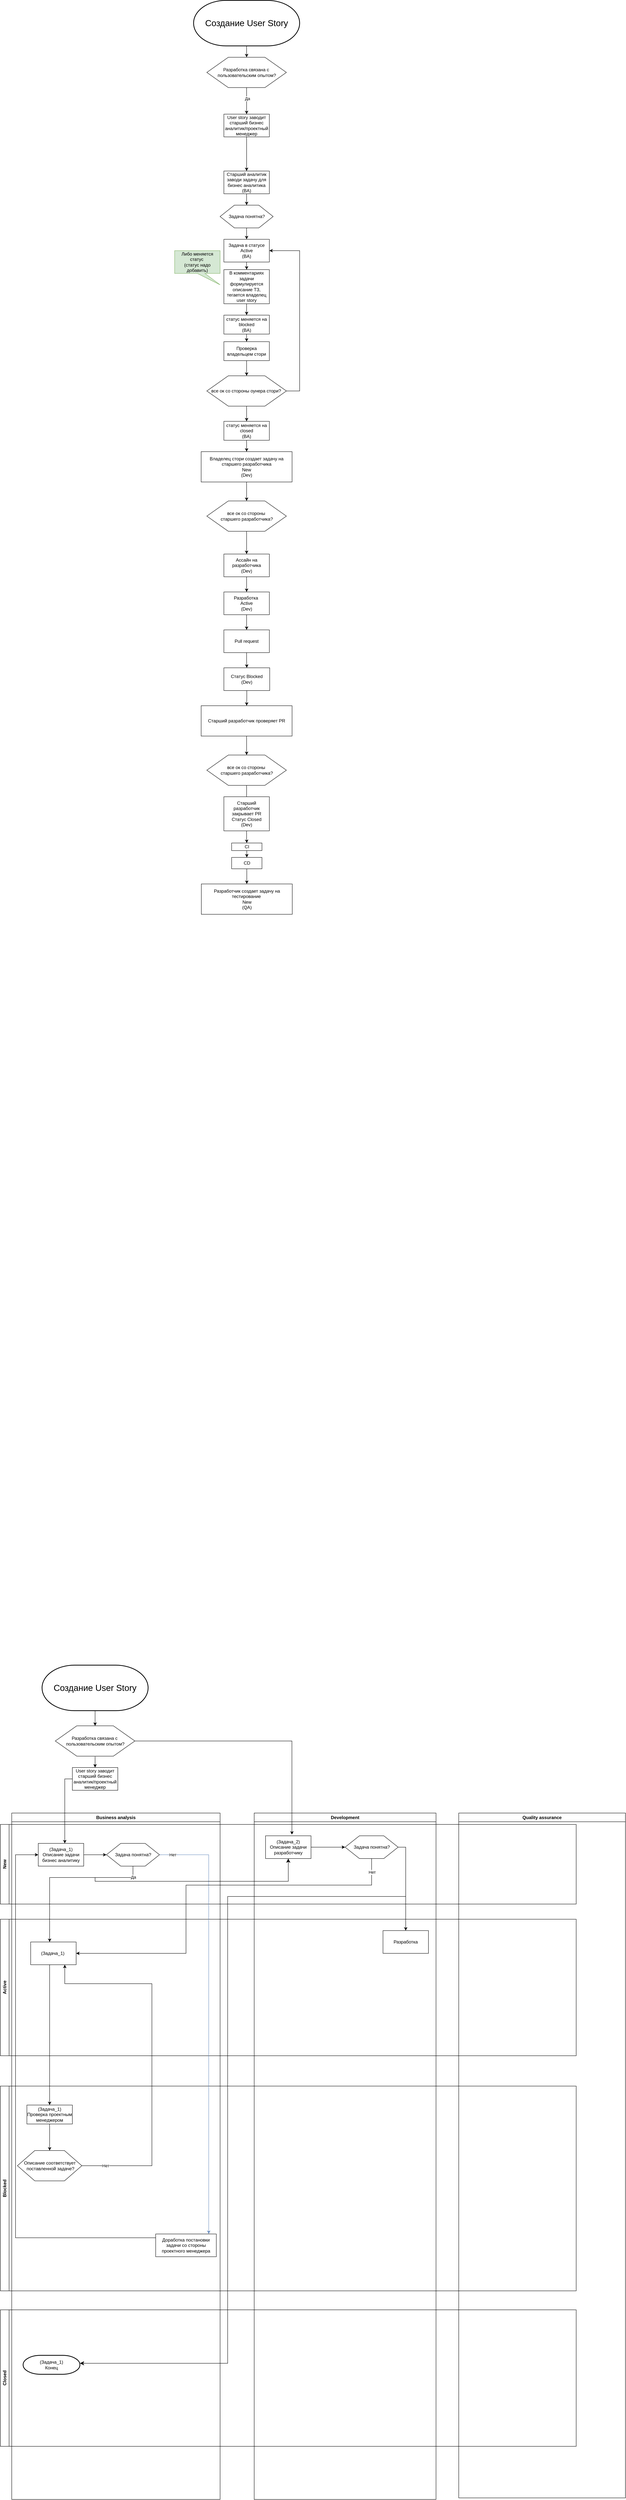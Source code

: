 <mxfile version="24.4.6" type="github" pages="2">
  <diagram id="C5RBs43oDa-KdzZeNtuy" name="Page-1">
    <mxGraphModel dx="1434" dy="5521" grid="1" gridSize="10" guides="1" tooltips="1" connect="1" arrows="1" fold="1" page="1" pageScale="1" pageWidth="827" pageHeight="1169" math="0" shadow="0">
      <root>
        <mxCell id="WIyWlLk6GJQsqaUBKTNV-0" />
        <mxCell id="WIyWlLk6GJQsqaUBKTNV-1" parent="WIyWlLk6GJQsqaUBKTNV-0" />
        <mxCell id="5FlebmdaXm4I7YoFL0KW-23" value="" style="edgeStyle=orthogonalEdgeStyle;rounded=0;orthogonalLoop=1;jettySize=auto;html=1;" parent="WIyWlLk6GJQsqaUBKTNV-1" source="5FlebmdaXm4I7YoFL0KW-0" target="5FlebmdaXm4I7YoFL0KW-27" edge="1">
          <mxGeometry relative="1" as="geometry">
            <mxPoint x="260" y="40.0" as="targetPoint" />
          </mxGeometry>
        </mxCell>
        <mxCell id="5FlebmdaXm4I7YoFL0KW-0" value="&lt;font style=&quot;font-size: 23px;&quot;&gt;Создание User Story&lt;/font&gt;" style="strokeWidth=2;html=1;shape=mxgraph.flowchart.terminator;whiteSpace=wrap;" parent="WIyWlLk6GJQsqaUBKTNV-1" vertex="1">
          <mxGeometry x="120" y="-190" width="280" height="120" as="geometry" />
        </mxCell>
        <mxCell id="5FlebmdaXm4I7YoFL0KW-15" value="Business analysis" style="swimlane;whiteSpace=wrap;html=1;" parent="WIyWlLk6GJQsqaUBKTNV-1" vertex="1">
          <mxGeometry x="40" y="200" width="550" height="1810" as="geometry">
            <mxRectangle x="40" y="200" width="140" height="30" as="alternateBounds" />
          </mxGeometry>
        </mxCell>
        <mxCell id="5FlebmdaXm4I7YoFL0KW-20" value="Blocked" style="swimlane;horizontal=0;whiteSpace=wrap;html=1;movable=1;resizable=1;rotatable=1;deletable=1;editable=1;locked=0;connectable=1;" parent="5FlebmdaXm4I7YoFL0KW-15" vertex="1">
          <mxGeometry x="-30" y="720" width="1520" height="540" as="geometry">
            <mxRectangle x="-30" y="640" width="40" height="70" as="alternateBounds" />
          </mxGeometry>
        </mxCell>
        <mxCell id="5FlebmdaXm4I7YoFL0KW-39" value="Доработка постановки задачи со стороны проектного менеджера" style="whiteSpace=wrap;html=1;arcSize=6;movable=1;resizable=1;rotatable=1;deletable=1;editable=1;locked=0;connectable=1;direction=west;" parent="5FlebmdaXm4I7YoFL0KW-20" vertex="1">
          <mxGeometry x="410" y="390" width="160" height="60" as="geometry" />
        </mxCell>
        <mxCell id="5FlebmdaXm4I7YoFL0KW-46" value="Описание соответствует&lt;div&gt;&amp;nbsp;поставленной задаче?&lt;/div&gt;" style="verticalLabelPosition=middle;verticalAlign=middle;html=1;shape=hexagon;perimeter=hexagonPerimeter2;arcSize=6;size=0.27;labelPosition=center;align=center;" parent="5FlebmdaXm4I7YoFL0KW-20" vertex="1">
          <mxGeometry x="45" y="170" width="170" height="80" as="geometry" />
        </mxCell>
        <mxCell id="5FlebmdaXm4I7YoFL0KW-53" style="edgeStyle=orthogonalEdgeStyle;rounded=0;orthogonalLoop=1;jettySize=auto;html=1;" parent="5FlebmdaXm4I7YoFL0KW-20" source="5FlebmdaXm4I7YoFL0KW-51" target="5FlebmdaXm4I7YoFL0KW-46" edge="1">
          <mxGeometry relative="1" as="geometry" />
        </mxCell>
        <mxCell id="5FlebmdaXm4I7YoFL0KW-51" value="(Задача_1)&lt;div&gt;Проверка проектным менеджером&lt;/div&gt;" style="whiteSpace=wrap;html=1;arcSize=6;" parent="5FlebmdaXm4I7YoFL0KW-20" vertex="1">
          <mxGeometry x="70" y="50" width="120" height="50" as="geometry" />
        </mxCell>
        <mxCell id="5FlebmdaXm4I7YoFL0KW-54" value="Closed" style="swimlane;horizontal=0;whiteSpace=wrap;html=1;startSize=23;" parent="5FlebmdaXm4I7YoFL0KW-15" vertex="1">
          <mxGeometry x="-30" y="1310" width="1520" height="360" as="geometry">
            <mxRectangle x="10" y="480" width="40" height="60" as="alternateBounds" />
          </mxGeometry>
        </mxCell>
        <mxCell id="5FlebmdaXm4I7YoFL0KW-81" value="(Задача_1)&lt;div&gt;Конец&lt;/div&gt;" style="strokeWidth=2;html=1;shape=mxgraph.flowchart.terminator;whiteSpace=wrap;" parent="5FlebmdaXm4I7YoFL0KW-54" vertex="1">
          <mxGeometry x="60" y="120" width="150" height="50" as="geometry" />
        </mxCell>
        <mxCell id="5FlebmdaXm4I7YoFL0KW-16" value="Development" style="swimlane;whiteSpace=wrap;html=1;" parent="WIyWlLk6GJQsqaUBKTNV-1" vertex="1">
          <mxGeometry x="680" y="200" width="480" height="1810" as="geometry" />
        </mxCell>
        <mxCell id="5FlebmdaXm4I7YoFL0KW-17" value="Quality assurance" style="swimlane;whiteSpace=wrap;html=1;" parent="WIyWlLk6GJQsqaUBKTNV-1" vertex="1">
          <mxGeometry x="1220" y="200" width="440" height="1806" as="geometry" />
        </mxCell>
        <mxCell id="5FlebmdaXm4I7YoFL0KW-18" value="New" style="swimlane;horizontal=0;whiteSpace=wrap;html=1;" parent="WIyWlLk6GJQsqaUBKTNV-1" vertex="1">
          <mxGeometry x="10" y="230" width="1520" height="210" as="geometry">
            <mxRectangle x="10" y="230" width="40" height="50" as="alternateBounds" />
          </mxGeometry>
        </mxCell>
        <mxCell id="5FlebmdaXm4I7YoFL0KW-35" style="edgeStyle=orthogonalEdgeStyle;rounded=0;orthogonalLoop=1;jettySize=auto;html=1;" parent="5FlebmdaXm4I7YoFL0KW-18" source="5FlebmdaXm4I7YoFL0KW-32" target="5FlebmdaXm4I7YoFL0KW-34" edge="1">
          <mxGeometry relative="1" as="geometry" />
        </mxCell>
        <mxCell id="5FlebmdaXm4I7YoFL0KW-32" value="(Задача_1) Описание задачи бизнес аналитику" style="whiteSpace=wrap;html=1;arcSize=6;" parent="5FlebmdaXm4I7YoFL0KW-18" vertex="1">
          <mxGeometry x="100" y="50" width="120" height="60" as="geometry" />
        </mxCell>
        <mxCell id="5FlebmdaXm4I7YoFL0KW-34" value="Задача понятна?" style="verticalLabelPosition=middle;verticalAlign=middle;html=1;shape=hexagon;perimeter=hexagonPerimeter2;arcSize=6;size=0.27;labelPosition=center;align=center;" parent="5FlebmdaXm4I7YoFL0KW-18" vertex="1">
          <mxGeometry x="280" y="50" width="140" height="60" as="geometry" />
        </mxCell>
        <mxCell id="5FlebmdaXm4I7YoFL0KW-74" style="edgeStyle=orthogonalEdgeStyle;rounded=0;orthogonalLoop=1;jettySize=auto;html=1;" parent="5FlebmdaXm4I7YoFL0KW-18" source="5FlebmdaXm4I7YoFL0KW-67" target="5FlebmdaXm4I7YoFL0KW-73" edge="1">
          <mxGeometry relative="1" as="geometry" />
        </mxCell>
        <mxCell id="5FlebmdaXm4I7YoFL0KW-67" value="(Задача_2) Описание задачи разработчику" style="whiteSpace=wrap;html=1;arcSize=6;" parent="5FlebmdaXm4I7YoFL0KW-18" vertex="1">
          <mxGeometry x="700" y="30" width="120" height="60" as="geometry" />
        </mxCell>
        <mxCell id="5FlebmdaXm4I7YoFL0KW-73" value="Задача понятна?" style="verticalLabelPosition=middle;verticalAlign=middle;html=1;shape=hexagon;perimeter=hexagonPerimeter2;arcSize=6;size=0.27;labelPosition=center;align=center;" parent="5FlebmdaXm4I7YoFL0KW-18" vertex="1">
          <mxGeometry x="910" y="30" width="140" height="60" as="geometry" />
        </mxCell>
        <mxCell id="5FlebmdaXm4I7YoFL0KW-19" value="Active" style="swimlane;horizontal=0;whiteSpace=wrap;html=1;" parent="WIyWlLk6GJQsqaUBKTNV-1" vertex="1">
          <mxGeometry x="10" y="480" width="1520" height="360" as="geometry">
            <mxRectangle x="10" y="480" width="40" height="60" as="alternateBounds" />
          </mxGeometry>
        </mxCell>
        <mxCell id="5FlebmdaXm4I7YoFL0KW-43" value="(Задача_1)&amp;nbsp;" style="whiteSpace=wrap;html=1;arcSize=6;" parent="5FlebmdaXm4I7YoFL0KW-19" vertex="1">
          <mxGeometry x="80" y="60" width="120" height="60" as="geometry" />
        </mxCell>
        <mxCell id="5FlebmdaXm4I7YoFL0KW-29" value="" style="edgeStyle=orthogonalEdgeStyle;rounded=0;orthogonalLoop=1;jettySize=auto;html=1;" parent="WIyWlLk6GJQsqaUBKTNV-1" source="5FlebmdaXm4I7YoFL0KW-27" target="5FlebmdaXm4I7YoFL0KW-28" edge="1">
          <mxGeometry relative="1" as="geometry" />
        </mxCell>
        <mxCell id="5FlebmdaXm4I7YoFL0KW-30" value="Да" style="edgeLabel;html=1;align=center;verticalAlign=middle;resizable=0;points=[];" parent="5FlebmdaXm4I7YoFL0KW-29" vertex="1" connectable="0">
          <mxGeometry x="0.234" relative="1" as="geometry">
            <mxPoint y="-17" as="offset" />
          </mxGeometry>
        </mxCell>
        <mxCell id="WeT4NNBmdw8FDTTib6vf-0" style="edgeStyle=orthogonalEdgeStyle;rounded=0;orthogonalLoop=1;jettySize=auto;html=1;entryX=0.58;entryY=-0.052;entryDx=0;entryDy=0;entryPerimeter=0;" edge="1" parent="WIyWlLk6GJQsqaUBKTNV-1" source="5FlebmdaXm4I7YoFL0KW-27" target="5FlebmdaXm4I7YoFL0KW-67">
          <mxGeometry relative="1" as="geometry">
            <mxPoint x="850" y="150" as="targetPoint" />
          </mxGeometry>
        </mxCell>
        <mxCell id="5FlebmdaXm4I7YoFL0KW-27" value="Разработка с&lt;span style=&quot;background-color: initial;&quot;&gt;вязана с&amp;nbsp;&lt;/span&gt;&lt;div&gt;&lt;span style=&quot;background-color: initial;&quot;&gt;пользовательским опытом?&lt;/span&gt;&lt;/div&gt;" style="verticalLabelPosition=middle;verticalAlign=middle;html=1;shape=hexagon;perimeter=hexagonPerimeter2;arcSize=6;size=0.27;labelPosition=center;align=center;" parent="WIyWlLk6GJQsqaUBKTNV-1" vertex="1">
          <mxGeometry x="155" y="-30" width="210" height="80" as="geometry" />
        </mxCell>
        <mxCell id="5FlebmdaXm4I7YoFL0KW-28" value="User story заводит старший бизнес аналитик/проектный менеджер" style="whiteSpace=wrap;html=1;arcSize=6;" parent="WIyWlLk6GJQsqaUBKTNV-1" vertex="1">
          <mxGeometry x="200" y="80" width="120" height="60" as="geometry" />
        </mxCell>
        <mxCell id="5FlebmdaXm4I7YoFL0KW-40" style="edgeStyle=orthogonalEdgeStyle;rounded=0;orthogonalLoop=1;jettySize=auto;html=1;labelBackgroundColor=#9AC7BF;fillColor=#dae8fc;strokeColor=#6c8ebf;" parent="WIyWlLk6GJQsqaUBKTNV-1" source="5FlebmdaXm4I7YoFL0KW-34" target="5FlebmdaXm4I7YoFL0KW-39" edge="1">
          <mxGeometry relative="1" as="geometry">
            <Array as="points">
              <mxPoint x="560" y="310" />
            </Array>
          </mxGeometry>
        </mxCell>
        <mxCell id="5FlebmdaXm4I7YoFL0KW-41" value="Нет" style="edgeLabel;html=1;align=center;verticalAlign=middle;resizable=0;points=[];" parent="5FlebmdaXm4I7YoFL0KW-40" vertex="1" connectable="0">
          <mxGeometry x="-0.796" relative="1" as="geometry">
            <mxPoint x="-81" as="offset" />
          </mxGeometry>
        </mxCell>
        <mxCell id="5FlebmdaXm4I7YoFL0KW-42" style="edgeStyle=orthogonalEdgeStyle;rounded=0;orthogonalLoop=1;jettySize=auto;html=1;entryDx=0;entryDy=0;" parent="WIyWlLk6GJQsqaUBKTNV-1" source="5FlebmdaXm4I7YoFL0KW-39" target="5FlebmdaXm4I7YoFL0KW-32" edge="1">
          <mxGeometry relative="1" as="geometry">
            <Array as="points">
              <mxPoint x="50" y="1320" />
              <mxPoint x="50" y="310" />
            </Array>
          </mxGeometry>
        </mxCell>
        <mxCell id="5FlebmdaXm4I7YoFL0KW-36" style="edgeStyle=orthogonalEdgeStyle;rounded=0;orthogonalLoop=1;jettySize=auto;html=1;" parent="WIyWlLk6GJQsqaUBKTNV-1" source="5FlebmdaXm4I7YoFL0KW-34" target="5FlebmdaXm4I7YoFL0KW-43" edge="1">
          <mxGeometry relative="1" as="geometry">
            <mxPoint x="140" y="521.143" as="targetPoint" />
            <Array as="points">
              <mxPoint x="360" y="370" />
              <mxPoint x="140" y="370" />
            </Array>
          </mxGeometry>
        </mxCell>
        <mxCell id="5FlebmdaXm4I7YoFL0KW-38" value="Да" style="edgeLabel;html=1;align=center;verticalAlign=middle;resizable=0;points=[];" parent="5FlebmdaXm4I7YoFL0KW-36" vertex="1" connectable="0">
          <mxGeometry x="-0.303" y="-1" relative="1" as="geometry">
            <mxPoint x="117" as="offset" />
          </mxGeometry>
        </mxCell>
        <mxCell id="5FlebmdaXm4I7YoFL0KW-33" value="" style="edgeStyle=orthogonalEdgeStyle;rounded=0;orthogonalLoop=1;jettySize=auto;html=1;" parent="WIyWlLk6GJQsqaUBKTNV-1" source="5FlebmdaXm4I7YoFL0KW-28" target="5FlebmdaXm4I7YoFL0KW-32" edge="1">
          <mxGeometry relative="1" as="geometry">
            <mxPoint x="269.999" y="140" as="sourcePoint" />
            <mxPoint x="179.999" y="260" as="targetPoint" />
            <Array as="points">
              <mxPoint x="180" y="110" />
            </Array>
          </mxGeometry>
        </mxCell>
        <mxCell id="5FlebmdaXm4I7YoFL0KW-52" value="" style="edgeStyle=orthogonalEdgeStyle;rounded=0;orthogonalLoop=1;jettySize=auto;html=1;" parent="WIyWlLk6GJQsqaUBKTNV-1" source="5FlebmdaXm4I7YoFL0KW-43" target="5FlebmdaXm4I7YoFL0KW-51" edge="1">
          <mxGeometry relative="1" as="geometry">
            <Array as="points">
              <mxPoint x="140" y="700" />
              <mxPoint x="140" y="700" />
            </Array>
          </mxGeometry>
        </mxCell>
        <mxCell id="5FlebmdaXm4I7YoFL0KW-56" style="edgeStyle=orthogonalEdgeStyle;rounded=0;orthogonalLoop=1;jettySize=auto;html=1;entryX=0.75;entryY=1;entryDx=0;entryDy=0;" parent="WIyWlLk6GJQsqaUBKTNV-1" source="5FlebmdaXm4I7YoFL0KW-46" target="5FlebmdaXm4I7YoFL0KW-43" edge="1">
          <mxGeometry relative="1" as="geometry">
            <mxPoint x="260" y="590" as="targetPoint" />
            <Array as="points">
              <mxPoint x="410" y="1130" />
              <mxPoint x="410" y="650" />
              <mxPoint x="180" y="650" />
            </Array>
          </mxGeometry>
        </mxCell>
        <mxCell id="5FlebmdaXm4I7YoFL0KW-57" value="Нет" style="edgeLabel;html=1;align=center;verticalAlign=middle;resizable=0;points=[];" parent="5FlebmdaXm4I7YoFL0KW-56" vertex="1" connectable="0">
          <mxGeometry x="-0.865" relative="1" as="geometry">
            <mxPoint x="-1" as="offset" />
          </mxGeometry>
        </mxCell>
        <mxCell id="5FlebmdaXm4I7YoFL0KW-76" style="edgeStyle=orthogonalEdgeStyle;rounded=0;orthogonalLoop=1;jettySize=auto;html=1;entryX=1;entryY=0.5;entryDx=0;entryDy=0;" parent="WIyWlLk6GJQsqaUBKTNV-1" source="5FlebmdaXm4I7YoFL0KW-73" target="5FlebmdaXm4I7YoFL0KW-43" edge="1">
          <mxGeometry relative="1" as="geometry">
            <Array as="points">
              <mxPoint x="990" y="390" />
              <mxPoint x="500" y="390" />
              <mxPoint x="500" y="570" />
            </Array>
          </mxGeometry>
        </mxCell>
        <mxCell id="5FlebmdaXm4I7YoFL0KW-77" value="Нет" style="edgeLabel;html=1;align=center;verticalAlign=middle;resizable=0;points=[];" parent="5FlebmdaXm4I7YoFL0KW-76" vertex="1" connectable="0">
          <mxGeometry x="-0.931" y="1" relative="1" as="geometry">
            <mxPoint as="offset" />
          </mxGeometry>
        </mxCell>
        <mxCell id="5FlebmdaXm4I7YoFL0KW-79" value="Разработка" style="rounded=0;whiteSpace=wrap;html=1;" parent="WIyWlLk6GJQsqaUBKTNV-1" vertex="1">
          <mxGeometry x="1020" y="510" width="120" height="60" as="geometry" />
        </mxCell>
        <mxCell id="5FlebmdaXm4I7YoFL0KW-78" style="edgeStyle=orthogonalEdgeStyle;rounded=0;orthogonalLoop=1;jettySize=auto;html=1;" parent="WIyWlLk6GJQsqaUBKTNV-1" source="5FlebmdaXm4I7YoFL0KW-73" target="5FlebmdaXm4I7YoFL0KW-79" edge="1">
          <mxGeometry relative="1" as="geometry">
            <mxPoint x="1080" y="540" as="targetPoint" />
            <Array as="points">
              <mxPoint x="1080" y="290" />
            </Array>
          </mxGeometry>
        </mxCell>
        <mxCell id="5FlebmdaXm4I7YoFL0KW-80" value="" style="edgeStyle=segmentEdgeStyle;endArrow=classic;html=1;curved=0;rounded=0;endSize=8;startSize=8;" parent="WIyWlLk6GJQsqaUBKTNV-1" target="5FlebmdaXm4I7YoFL0KW-81" edge="1">
          <mxGeometry width="50" height="50" relative="1" as="geometry">
            <mxPoint x="1080" y="400" as="sourcePoint" />
            <mxPoint x="190" y="1651.053" as="targetPoint" />
            <Array as="points">
              <mxPoint x="1080" y="420" />
              <mxPoint x="610" y="420" />
              <mxPoint x="610" y="1651" />
            </Array>
          </mxGeometry>
        </mxCell>
        <mxCell id="WeT4NNBmdw8FDTTib6vf-1" value="" style="edgeStyle=elbowEdgeStyle;elbow=vertical;endArrow=classic;html=1;curved=0;rounded=0;endSize=8;startSize=8;" edge="1" parent="WIyWlLk6GJQsqaUBKTNV-1" target="5FlebmdaXm4I7YoFL0KW-67">
          <mxGeometry width="50" height="50" relative="1" as="geometry">
            <mxPoint x="260" y="370" as="sourcePoint" />
            <mxPoint x="560" y="470" as="targetPoint" />
            <Array as="points">
              <mxPoint x="510" y="380" />
            </Array>
          </mxGeometry>
        </mxCell>
        <mxCell id="WeT4NNBmdw8FDTTib6vf-9" style="edgeStyle=orthogonalEdgeStyle;rounded=0;orthogonalLoop=1;jettySize=auto;html=1;" edge="1" parent="WIyWlLk6GJQsqaUBKTNV-1" source="WeT4NNBmdw8FDTTib6vf-5" target="WeT4NNBmdw8FDTTib6vf-6">
          <mxGeometry relative="1" as="geometry" />
        </mxCell>
        <mxCell id="WeT4NNBmdw8FDTTib6vf-5" value="&lt;font style=&quot;font-size: 23px;&quot;&gt;Создание User Story&lt;/font&gt;" style="strokeWidth=2;html=1;shape=mxgraph.flowchart.terminator;whiteSpace=wrap;" vertex="1" parent="WIyWlLk6GJQsqaUBKTNV-1">
          <mxGeometry x="520" y="-4580" width="280" height="120" as="geometry" />
        </mxCell>
        <mxCell id="WeT4NNBmdw8FDTTib6vf-10" style="edgeStyle=orthogonalEdgeStyle;rounded=0;orthogonalLoop=1;jettySize=auto;html=1;" edge="1" parent="WIyWlLk6GJQsqaUBKTNV-1" source="WeT4NNBmdw8FDTTib6vf-6" target="WeT4NNBmdw8FDTTib6vf-7">
          <mxGeometry relative="1" as="geometry" />
        </mxCell>
        <mxCell id="WeT4NNBmdw8FDTTib6vf-11" value="Да" style="edgeLabel;html=1;align=center;verticalAlign=middle;resizable=0;points=[];" vertex="1" connectable="0" parent="WeT4NNBmdw8FDTTib6vf-10">
          <mxGeometry x="-0.171" y="2" relative="1" as="geometry">
            <mxPoint as="offset" />
          </mxGeometry>
        </mxCell>
        <mxCell id="WeT4NNBmdw8FDTTib6vf-6" value="Разработка с&lt;span style=&quot;background-color: initial;&quot;&gt;вязана с&amp;nbsp;&lt;/span&gt;&lt;div&gt;&lt;span style=&quot;background-color: initial;&quot;&gt;пользовательским опытом?&lt;/span&gt;&lt;/div&gt;" style="verticalLabelPosition=middle;verticalAlign=middle;html=1;shape=hexagon;perimeter=hexagonPerimeter2;arcSize=6;size=0.27;labelPosition=center;align=center;" vertex="1" parent="WIyWlLk6GJQsqaUBKTNV-1">
          <mxGeometry x="555" y="-4430" width="210" height="80" as="geometry" />
        </mxCell>
        <mxCell id="WeT4NNBmdw8FDTTib6vf-14" style="edgeStyle=orthogonalEdgeStyle;rounded=0;orthogonalLoop=1;jettySize=auto;html=1;" edge="1" parent="WIyWlLk6GJQsqaUBKTNV-1" source="WeT4NNBmdw8FDTTib6vf-7" target="WeT4NNBmdw8FDTTib6vf-13">
          <mxGeometry relative="1" as="geometry" />
        </mxCell>
        <mxCell id="WeT4NNBmdw8FDTTib6vf-7" value="User story заводит старший бизнес аналитик/проектный менеджер" style="whiteSpace=wrap;html=1;arcSize=6;" vertex="1" parent="WIyWlLk6GJQsqaUBKTNV-1">
          <mxGeometry x="600" y="-4280" width="120" height="60" as="geometry" />
        </mxCell>
        <mxCell id="WeT4NNBmdw8FDTTib6vf-16" style="edgeStyle=orthogonalEdgeStyle;rounded=0;orthogonalLoop=1;jettySize=auto;html=1;" edge="1" parent="WIyWlLk6GJQsqaUBKTNV-1" source="WeT4NNBmdw8FDTTib6vf-13" target="WeT4NNBmdw8FDTTib6vf-15">
          <mxGeometry relative="1" as="geometry" />
        </mxCell>
        <mxCell id="WeT4NNBmdw8FDTTib6vf-13" value="Старший аналитик заводи задачу для бизнес аналитика&lt;br&gt;(BA)" style="whiteSpace=wrap;html=1;arcSize=6;" vertex="1" parent="WIyWlLk6GJQsqaUBKTNV-1">
          <mxGeometry x="600" y="-4130" width="120" height="60" as="geometry" />
        </mxCell>
        <mxCell id="WeT4NNBmdw8FDTTib6vf-17" style="edgeStyle=orthogonalEdgeStyle;rounded=0;orthogonalLoop=1;jettySize=auto;html=1;" edge="1" parent="WIyWlLk6GJQsqaUBKTNV-1" source="WeT4NNBmdw8FDTTib6vf-15" target="WeT4NNBmdw8FDTTib6vf-18">
          <mxGeometry relative="1" as="geometry">
            <mxPoint x="660" y="-3890" as="targetPoint" />
          </mxGeometry>
        </mxCell>
        <mxCell id="WeT4NNBmdw8FDTTib6vf-15" value="Задача понятна?" style="verticalLabelPosition=middle;verticalAlign=middle;html=1;shape=hexagon;perimeter=hexagonPerimeter2;arcSize=6;size=0.27;labelPosition=center;align=center;" vertex="1" parent="WIyWlLk6GJQsqaUBKTNV-1">
          <mxGeometry x="590" y="-4040" width="140" height="60" as="geometry" />
        </mxCell>
        <mxCell id="WeT4NNBmdw8FDTTib6vf-19" style="edgeStyle=orthogonalEdgeStyle;rounded=0;orthogonalLoop=1;jettySize=auto;html=1;" edge="1" parent="WIyWlLk6GJQsqaUBKTNV-1" source="WeT4NNBmdw8FDTTib6vf-18" target="WeT4NNBmdw8FDTTib6vf-22">
          <mxGeometry relative="1" as="geometry">
            <mxPoint x="660" y="-3810" as="targetPoint" />
          </mxGeometry>
        </mxCell>
        <mxCell id="WeT4NNBmdw8FDTTib6vf-18" value="Задача в статусе Active&lt;br&gt;(BA)" style="whiteSpace=wrap;html=1;arcSize=6;" vertex="1" parent="WIyWlLk6GJQsqaUBKTNV-1">
          <mxGeometry x="600" y="-3950" width="120" height="60" as="geometry" />
        </mxCell>
        <mxCell id="WeT4NNBmdw8FDTTib6vf-32" style="edgeStyle=orthogonalEdgeStyle;rounded=0;orthogonalLoop=1;jettySize=auto;html=1;" edge="1" parent="WIyWlLk6GJQsqaUBKTNV-1" source="WeT4NNBmdw8FDTTib6vf-22" target="WeT4NNBmdw8FDTTib6vf-31">
          <mxGeometry relative="1" as="geometry" />
        </mxCell>
        <mxCell id="WeT4NNBmdw8FDTTib6vf-22" value="В комментариях задачи формулируется описание ТЗ, тегается владелец user story" style="whiteSpace=wrap;html=1;arcSize=6;" vertex="1" parent="WIyWlLk6GJQsqaUBKTNV-1">
          <mxGeometry x="600" y="-3870" width="120" height="90" as="geometry" />
        </mxCell>
        <mxCell id="WeT4NNBmdw8FDTTib6vf-27" style="edgeStyle=orthogonalEdgeStyle;rounded=0;orthogonalLoop=1;jettySize=auto;html=1;" edge="1" parent="WIyWlLk6GJQsqaUBKTNV-1" source="WeT4NNBmdw8FDTTib6vf-23" target="WeT4NNBmdw8FDTTib6vf-26">
          <mxGeometry relative="1" as="geometry" />
        </mxCell>
        <mxCell id="WeT4NNBmdw8FDTTib6vf-23" value="&lt;div&gt;Проверка владельцем стори&lt;/div&gt;" style="whiteSpace=wrap;html=1;arcSize=6;" vertex="1" parent="WIyWlLk6GJQsqaUBKTNV-1">
          <mxGeometry x="600" y="-3680" width="120" height="50" as="geometry" />
        </mxCell>
        <mxCell id="WeT4NNBmdw8FDTTib6vf-28" style="edgeStyle=orthogonalEdgeStyle;rounded=0;orthogonalLoop=1;jettySize=auto;html=1;" edge="1" parent="WIyWlLk6GJQsqaUBKTNV-1" source="WeT4NNBmdw8FDTTib6vf-26">
          <mxGeometry relative="1" as="geometry">
            <mxPoint x="660" y="-3470" as="targetPoint" />
          </mxGeometry>
        </mxCell>
        <mxCell id="WeT4NNBmdw8FDTTib6vf-30" style="edgeStyle=orthogonalEdgeStyle;rounded=0;orthogonalLoop=1;jettySize=auto;html=1;entryX=1;entryY=0.5;entryDx=0;entryDy=0;" edge="1" parent="WIyWlLk6GJQsqaUBKTNV-1" source="WeT4NNBmdw8FDTTib6vf-26" target="WeT4NNBmdw8FDTTib6vf-18">
          <mxGeometry relative="1" as="geometry">
            <Array as="points">
              <mxPoint x="800" y="-3550" />
              <mxPoint x="800" y="-3920" />
            </Array>
          </mxGeometry>
        </mxCell>
        <mxCell id="WeT4NNBmdw8FDTTib6vf-26" value="все ок со стороны оунера стори?&amp;nbsp;" style="verticalLabelPosition=middle;verticalAlign=middle;html=1;shape=hexagon;perimeter=hexagonPerimeter2;arcSize=6;size=0.27;labelPosition=center;align=center;" vertex="1" parent="WIyWlLk6GJQsqaUBKTNV-1">
          <mxGeometry x="555" y="-3590" width="210" height="80" as="geometry" />
        </mxCell>
        <mxCell id="WeT4NNBmdw8FDTTib6vf-42" style="edgeStyle=orthogonalEdgeStyle;rounded=0;orthogonalLoop=1;jettySize=auto;html=1;" edge="1" parent="WIyWlLk6GJQsqaUBKTNV-1" source="WeT4NNBmdw8FDTTib6vf-29" target="WeT4NNBmdw8FDTTib6vf-36">
          <mxGeometry relative="1" as="geometry" />
        </mxCell>
        <mxCell id="WeT4NNBmdw8FDTTib6vf-29" value="&lt;div&gt;Владелец стори создает задачу на старшего разработчика&lt;/div&gt;&lt;div&gt;New&lt;/div&gt;&lt;div&gt;(Dev)&lt;/div&gt;" style="whiteSpace=wrap;html=1;arcSize=6;" vertex="1" parent="WIyWlLk6GJQsqaUBKTNV-1">
          <mxGeometry x="540" y="-3390" width="240" height="80" as="geometry" />
        </mxCell>
        <mxCell id="WeT4NNBmdw8FDTTib6vf-34" style="edgeStyle=orthogonalEdgeStyle;rounded=0;orthogonalLoop=1;jettySize=auto;html=1;" edge="1" parent="WIyWlLk6GJQsqaUBKTNV-1" source="WeT4NNBmdw8FDTTib6vf-31" target="WeT4NNBmdw8FDTTib6vf-23">
          <mxGeometry relative="1" as="geometry" />
        </mxCell>
        <mxCell id="WeT4NNBmdw8FDTTib6vf-31" value="&lt;div&gt;статус меняется на blocked&lt;/div&gt;&lt;div&gt;(BA)&lt;/div&gt;" style="whiteSpace=wrap;html=1;arcSize=6;" vertex="1" parent="WIyWlLk6GJQsqaUBKTNV-1">
          <mxGeometry x="600" y="-3750" width="120" height="50" as="geometry" />
        </mxCell>
        <mxCell id="WeT4NNBmdw8FDTTib6vf-44" style="edgeStyle=orthogonalEdgeStyle;rounded=0;orthogonalLoop=1;jettySize=auto;html=1;" edge="1" parent="WIyWlLk6GJQsqaUBKTNV-1" source="WeT4NNBmdw8FDTTib6vf-36">
          <mxGeometry relative="1" as="geometry">
            <mxPoint x="660" y="-3120" as="targetPoint" />
          </mxGeometry>
        </mxCell>
        <mxCell id="WeT4NNBmdw8FDTTib6vf-36" value="все ок со стороны&amp;nbsp;&lt;div&gt;старшего разработчика?&lt;/div&gt;" style="verticalLabelPosition=middle;verticalAlign=middle;html=1;shape=hexagon;perimeter=hexagonPerimeter2;arcSize=6;size=0.27;labelPosition=center;align=center;" vertex="1" parent="WIyWlLk6GJQsqaUBKTNV-1">
          <mxGeometry x="555" y="-3260" width="210" height="80" as="geometry" />
        </mxCell>
        <mxCell id="WeT4NNBmdw8FDTTib6vf-39" style="edgeStyle=orthogonalEdgeStyle;rounded=0;orthogonalLoop=1;jettySize=auto;html=1;" edge="1" parent="WIyWlLk6GJQsqaUBKTNV-1" source="WeT4NNBmdw8FDTTib6vf-37" target="WeT4NNBmdw8FDTTib6vf-29">
          <mxGeometry relative="1" as="geometry" />
        </mxCell>
        <mxCell id="WeT4NNBmdw8FDTTib6vf-37" value="&lt;div&gt;статус меняется на closed&lt;/div&gt;&lt;div&gt;(BA)&lt;/div&gt;" style="whiteSpace=wrap;html=1;arcSize=6;" vertex="1" parent="WIyWlLk6GJQsqaUBKTNV-1">
          <mxGeometry x="600" y="-3470" width="120" height="50" as="geometry" />
        </mxCell>
        <mxCell id="WeT4NNBmdw8FDTTib6vf-51" value="" style="edgeStyle=orthogonalEdgeStyle;rounded=0;orthogonalLoop=1;jettySize=auto;html=1;" edge="1" parent="WIyWlLk6GJQsqaUBKTNV-1" source="WeT4NNBmdw8FDTTib6vf-45" target="WeT4NNBmdw8FDTTib6vf-50">
          <mxGeometry relative="1" as="geometry" />
        </mxCell>
        <mxCell id="WeT4NNBmdw8FDTTib6vf-45" value="Ассайн на разработчика&lt;div&gt;(Dev)&lt;/div&gt;" style="rounded=0;whiteSpace=wrap;html=1;" vertex="1" parent="WIyWlLk6GJQsqaUBKTNV-1">
          <mxGeometry x="600" y="-3120" width="120" height="60" as="geometry" />
        </mxCell>
        <mxCell id="WeT4NNBmdw8FDTTib6vf-46" value="Либо меняется статус&amp;nbsp;&lt;div&gt;(статус надо добавить)&lt;/div&gt;" style="shape=callout;whiteSpace=wrap;html=1;perimeter=calloutPerimeter;position2=1;fillColor=#d5e8d4;strokeColor=#82b366;" vertex="1" parent="WIyWlLk6GJQsqaUBKTNV-1">
          <mxGeometry x="470" y="-3920" width="120" height="90" as="geometry" />
        </mxCell>
        <mxCell id="WeT4NNBmdw8FDTTib6vf-54" value="" style="edgeStyle=orthogonalEdgeStyle;rounded=0;orthogonalLoop=1;jettySize=auto;html=1;" edge="1" parent="WIyWlLk6GJQsqaUBKTNV-1" source="WeT4NNBmdw8FDTTib6vf-50" target="WeT4NNBmdw8FDTTib6vf-53">
          <mxGeometry relative="1" as="geometry" />
        </mxCell>
        <mxCell id="WeT4NNBmdw8FDTTib6vf-50" value="Разработка&amp;nbsp;&lt;div&gt;Active&lt;/div&gt;&lt;div&gt;(Dev)&lt;/div&gt;" style="whiteSpace=wrap;html=1;rounded=0;" vertex="1" parent="WIyWlLk6GJQsqaUBKTNV-1">
          <mxGeometry x="600" y="-3020" width="120" height="60" as="geometry" />
        </mxCell>
        <mxCell id="WeT4NNBmdw8FDTTib6vf-57" value="" style="edgeStyle=orthogonalEdgeStyle;rounded=0;orthogonalLoop=1;jettySize=auto;html=1;" edge="1" parent="WIyWlLk6GJQsqaUBKTNV-1" source="WeT4NNBmdw8FDTTib6vf-53" target="WeT4NNBmdw8FDTTib6vf-56">
          <mxGeometry relative="1" as="geometry" />
        </mxCell>
        <mxCell id="WeT4NNBmdw8FDTTib6vf-53" value="Pull request" style="whiteSpace=wrap;html=1;rounded=0;" vertex="1" parent="WIyWlLk6GJQsqaUBKTNV-1">
          <mxGeometry x="600" y="-2920" width="120" height="60" as="geometry" />
        </mxCell>
        <mxCell id="WeT4NNBmdw8FDTTib6vf-62" style="edgeStyle=orthogonalEdgeStyle;rounded=0;orthogonalLoop=1;jettySize=auto;html=1;" edge="1" parent="WIyWlLk6GJQsqaUBKTNV-1" source="WeT4NNBmdw8FDTTib6vf-56" target="WeT4NNBmdw8FDTTib6vf-60">
          <mxGeometry relative="1" as="geometry" />
        </mxCell>
        <mxCell id="WeT4NNBmdw8FDTTib6vf-56" value="Статус Blocked&lt;div&gt;(Dev)&lt;/div&gt;" style="whiteSpace=wrap;html=1;rounded=0;" vertex="1" parent="WIyWlLk6GJQsqaUBKTNV-1">
          <mxGeometry x="600" y="-2820" width="121" height="60" as="geometry" />
        </mxCell>
        <mxCell id="WeT4NNBmdw8FDTTib6vf-59" style="edgeStyle=orthogonalEdgeStyle;rounded=0;orthogonalLoop=1;jettySize=auto;html=1;" edge="1" parent="WIyWlLk6GJQsqaUBKTNV-1" source="WeT4NNBmdw8FDTTib6vf-60" target="WeT4NNBmdw8FDTTib6vf-61">
          <mxGeometry relative="1" as="geometry" />
        </mxCell>
        <mxCell id="WeT4NNBmdw8FDTTib6vf-60" value="Старший разработчик проверяет PR" style="whiteSpace=wrap;html=1;arcSize=6;" vertex="1" parent="WIyWlLk6GJQsqaUBKTNV-1">
          <mxGeometry x="540" y="-2720" width="240" height="80" as="geometry" />
        </mxCell>
        <mxCell id="WeT4NNBmdw8FDTTib6vf-63" style="edgeStyle=orthogonalEdgeStyle;rounded=0;orthogonalLoop=1;jettySize=auto;html=1;" edge="1" parent="WIyWlLk6GJQsqaUBKTNV-1" source="WeT4NNBmdw8FDTTib6vf-61">
          <mxGeometry relative="1" as="geometry">
            <mxPoint x="660" y="-2450" as="targetPoint" />
          </mxGeometry>
        </mxCell>
        <mxCell id="WeT4NNBmdw8FDTTib6vf-61" value="все ок со стороны&amp;nbsp;&lt;div&gt;старшего разработчика?&lt;/div&gt;" style="verticalLabelPosition=middle;verticalAlign=middle;html=1;shape=hexagon;perimeter=hexagonPerimeter2;arcSize=6;size=0.27;labelPosition=center;align=center;" vertex="1" parent="WIyWlLk6GJQsqaUBKTNV-1">
          <mxGeometry x="555" y="-2590" width="210" height="80" as="geometry" />
        </mxCell>
        <mxCell id="WeT4NNBmdw8FDTTib6vf-66" style="edgeStyle=orthogonalEdgeStyle;rounded=0;orthogonalLoop=1;jettySize=auto;html=1;entryX=0.5;entryY=0;entryDx=0;entryDy=0;" edge="1" parent="WIyWlLk6GJQsqaUBKTNV-1" source="WeT4NNBmdw8FDTTib6vf-64" target="WeT4NNBmdw8FDTTib6vf-65">
          <mxGeometry relative="1" as="geometry" />
        </mxCell>
        <mxCell id="WeT4NNBmdw8FDTTib6vf-64" value="Старший разработчик закрывает PR&lt;div&gt;Статус Closed&lt;div&gt;(Dev)&lt;/div&gt;&lt;/div&gt;" style="whiteSpace=wrap;html=1;rounded=0;" vertex="1" parent="WIyWlLk6GJQsqaUBKTNV-1">
          <mxGeometry x="600" y="-2480" width="120" height="90" as="geometry" />
        </mxCell>
        <mxCell id="WeT4NNBmdw8FDTTib6vf-69" style="edgeStyle=orthogonalEdgeStyle;rounded=0;orthogonalLoop=1;jettySize=auto;html=1;" edge="1" parent="WIyWlLk6GJQsqaUBKTNV-1" source="WeT4NNBmdw8FDTTib6vf-65" target="WeT4NNBmdw8FDTTib6vf-67">
          <mxGeometry relative="1" as="geometry" />
        </mxCell>
        <mxCell id="WeT4NNBmdw8FDTTib6vf-65" value="CI" style="whiteSpace=wrap;html=1;rounded=0;" vertex="1" parent="WIyWlLk6GJQsqaUBKTNV-1">
          <mxGeometry x="620.5" y="-2358" width="80" height="20" as="geometry" />
        </mxCell>
        <mxCell id="WeT4NNBmdw8FDTTib6vf-73" style="edgeStyle=orthogonalEdgeStyle;rounded=0;orthogonalLoop=1;jettySize=auto;html=1;" edge="1" parent="WIyWlLk6GJQsqaUBKTNV-1" source="WeT4NNBmdw8FDTTib6vf-67" target="WeT4NNBmdw8FDTTib6vf-71">
          <mxGeometry relative="1" as="geometry" />
        </mxCell>
        <mxCell id="WeT4NNBmdw8FDTTib6vf-67" value="CD" style="whiteSpace=wrap;html=1;rounded=0;" vertex="1" parent="WIyWlLk6GJQsqaUBKTNV-1">
          <mxGeometry x="620.5" y="-2320" width="80" height="30" as="geometry" />
        </mxCell>
        <mxCell id="WeT4NNBmdw8FDTTib6vf-71" value="Разработчик создает задачу на тестирование&amp;nbsp;&lt;div&gt;New&lt;br&gt;&lt;div&gt;(QA)&lt;/div&gt;&lt;/div&gt;" style="whiteSpace=wrap;html=1;arcSize=6;" vertex="1" parent="WIyWlLk6GJQsqaUBKTNV-1">
          <mxGeometry x="540.5" y="-2250" width="240" height="80" as="geometry" />
        </mxCell>
      </root>
    </mxGraphModel>
  </diagram>
  <diagram id="w28J2oBJgSICMDrKzF88" name="Page-2">
    <mxGraphModel grid="1" page="1" gridSize="10" guides="1" tooltips="1" connect="1" arrows="1" fold="1" pageScale="1" pageWidth="850" pageHeight="1100" math="0" shadow="0">
      <root>
        <mxCell id="0" />
        <mxCell id="1" parent="0" />
      </root>
    </mxGraphModel>
  </diagram>
</mxfile>
